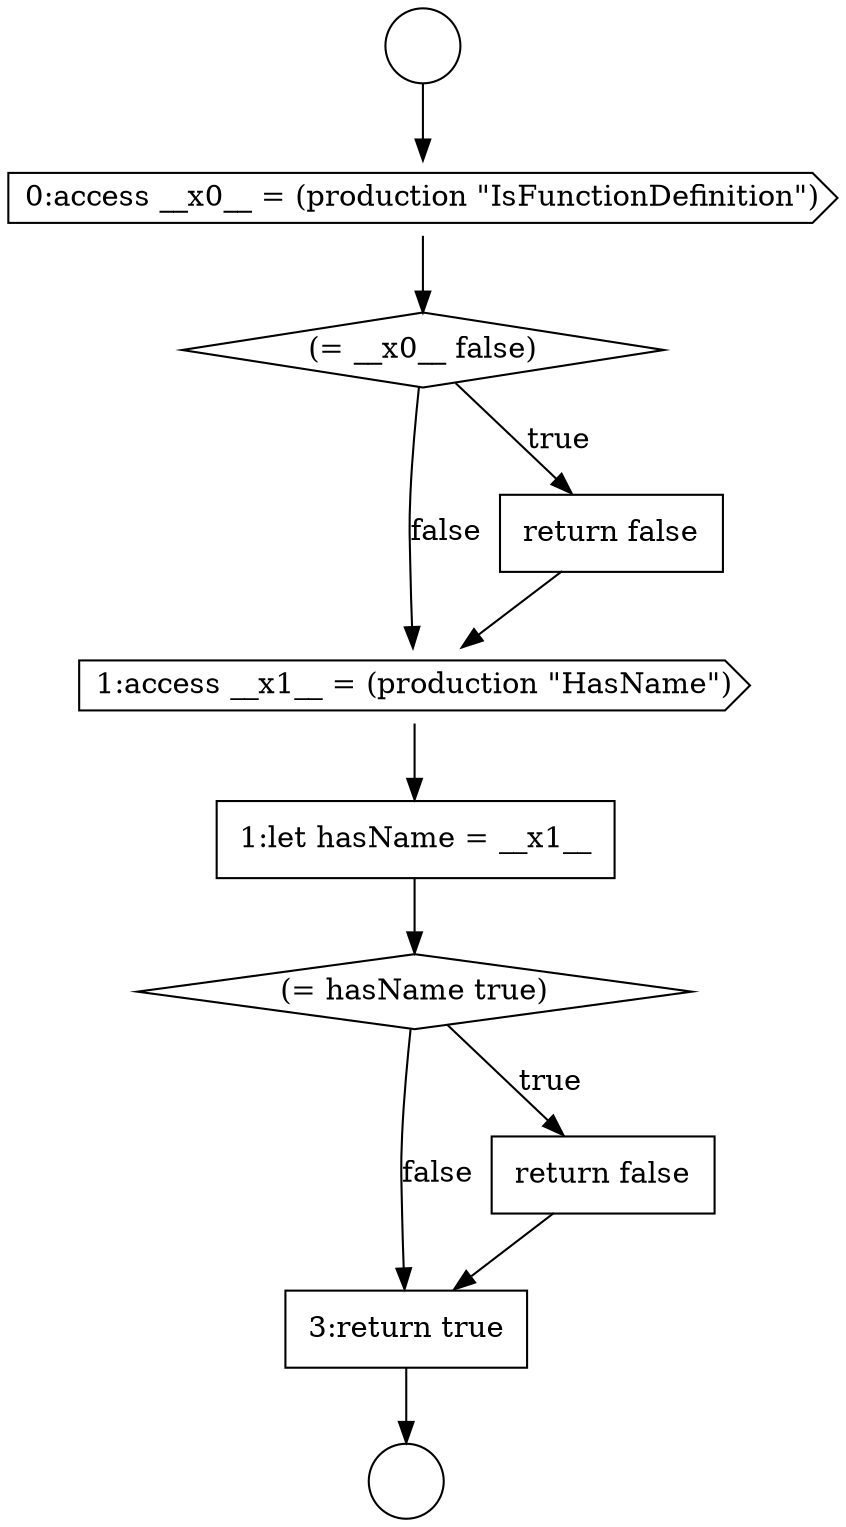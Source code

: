 digraph {
  node7882 [shape=cds, label=<<font color="black">0:access __x0__ = (production &quot;IsFunctionDefinition&quot;)</font>> color="black" fillcolor="white" style=filled]
  node7885 [shape=cds, label=<<font color="black">1:access __x1__ = (production &quot;HasName&quot;)</font>> color="black" fillcolor="white" style=filled]
  node7881 [shape=circle label=" " color="black" fillcolor="white" style=filled]
  node7884 [shape=none, margin=0, label=<<font color="black">
    <table border="0" cellborder="1" cellspacing="0" cellpadding="10">
      <tr><td align="left">return false</td></tr>
    </table>
  </font>> color="black" fillcolor="white" style=filled]
  node7889 [shape=none, margin=0, label=<<font color="black">
    <table border="0" cellborder="1" cellspacing="0" cellpadding="10">
      <tr><td align="left">3:return true</td></tr>
    </table>
  </font>> color="black" fillcolor="white" style=filled]
  node7887 [shape=diamond, label=<<font color="black">(= hasName true)</font>> color="black" fillcolor="white" style=filled]
  node7883 [shape=diamond, label=<<font color="black">(= __x0__ false)</font>> color="black" fillcolor="white" style=filled]
  node7880 [shape=circle label=" " color="black" fillcolor="white" style=filled]
  node7888 [shape=none, margin=0, label=<<font color="black">
    <table border="0" cellborder="1" cellspacing="0" cellpadding="10">
      <tr><td align="left">return false</td></tr>
    </table>
  </font>> color="black" fillcolor="white" style=filled]
  node7886 [shape=none, margin=0, label=<<font color="black">
    <table border="0" cellborder="1" cellspacing="0" cellpadding="10">
      <tr><td align="left">1:let hasName = __x1__</td></tr>
    </table>
  </font>> color="black" fillcolor="white" style=filled]
  node7886 -> node7887 [ color="black"]
  node7885 -> node7886 [ color="black"]
  node7883 -> node7884 [label=<<font color="black">true</font>> color="black"]
  node7883 -> node7885 [label=<<font color="black">false</font>> color="black"]
  node7884 -> node7885 [ color="black"]
  node7887 -> node7888 [label=<<font color="black">true</font>> color="black"]
  node7887 -> node7889 [label=<<font color="black">false</font>> color="black"]
  node7880 -> node7882 [ color="black"]
  node7882 -> node7883 [ color="black"]
  node7889 -> node7881 [ color="black"]
  node7888 -> node7889 [ color="black"]
}
